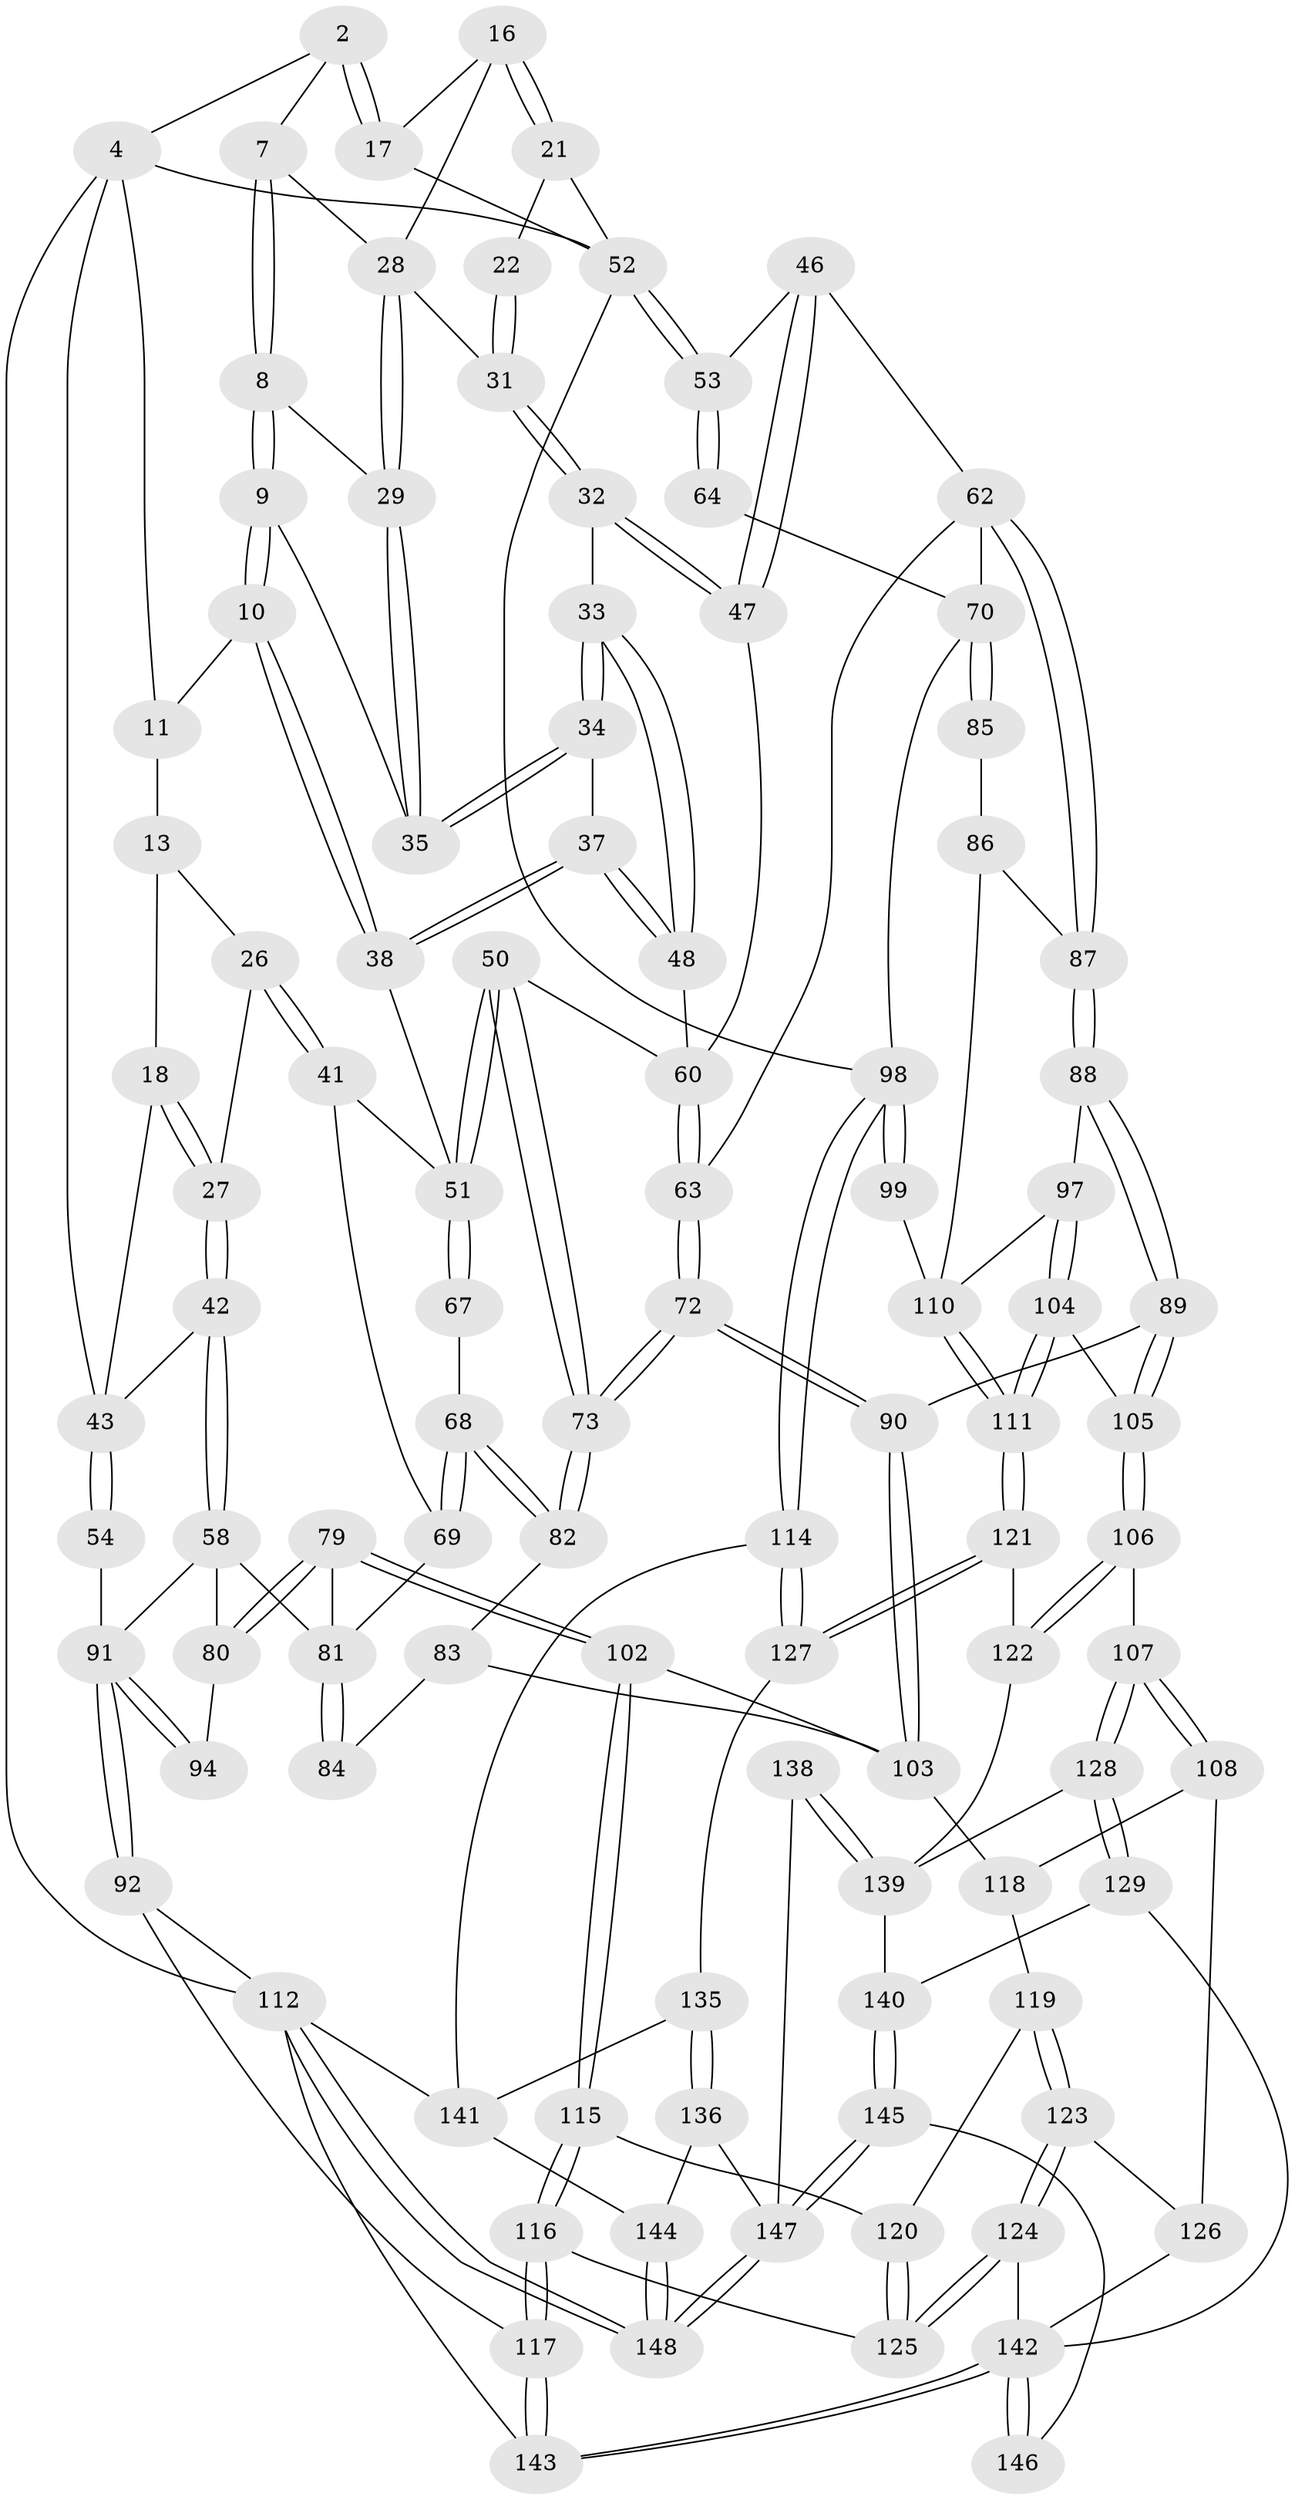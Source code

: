 // original degree distribution, {3: 0.013513513513513514, 6: 0.24324324324324326, 4: 0.25675675675675674, 5: 0.4864864864864865}
// Generated by graph-tools (version 1.1) at 2025/04/03/04/25 22:04:47]
// undirected, 103 vertices, 236 edges
graph export_dot {
graph [start="1"]
  node [color=gray90,style=filled];
  2 [pos="+1+0",super="+1"];
  4 [pos="+0+0",super="+3"];
  7 [pos="+0.6162250706964766+0"];
  8 [pos="+0.4620485667015546+0.13708817624203964"];
  9 [pos="+0.4397391914573011+0.16288554072183983"];
  10 [pos="+0.4348900062691622+0.16702198774848895"];
  11 [pos="+0.3513569217973467+0.14918651679381836",super="+6"];
  13 [pos="+0.1739100446108862+0",super="+12"];
  16 [pos="+0.8576501597150807+0.09013242438510889"];
  17 [pos="+0.9963370278197142+0.002573440788086915"];
  18 [pos="+0.13477635073346117+0.09117411577722441"];
  21 [pos="+0.8560180846003577+0.1945919735641105"];
  22 [pos="+0.8461835087430644+0.19733779842482352"];
  26 [pos="+0.27988714669427517+0.25803907101391665"];
  27 [pos="+0.2232666038961661+0.25799752083784466"];
  28 [pos="+0.6592338093123102+0.06802248047260304",super="+15"];
  29 [pos="+0.6144632048875799+0.15025077623099697"];
  31 [pos="+0.7393554192212329+0.2835117662746263",super="+30+23"];
  32 [pos="+0.7266338074967875+0.3184373513362664"];
  33 [pos="+0.6343564703513651+0.26460918313253623"];
  34 [pos="+0.5972895615297958+0.20876960288333155"];
  35 [pos="+0.6078556709733376+0.16576965907845553"];
  37 [pos="+0.5191674282377791+0.24305232611663014"];
  38 [pos="+0.46098774498276796+0.21068940150250556"];
  41 [pos="+0.318644896559129+0.33188557503607596"];
  42 [pos="+0.12969235480093871+0.2887670211806463"];
  43 [pos="+0.0676286836938723+0.2286523543478286",super="+20"];
  46 [pos="+0.7685142335785186+0.36170686003944724"];
  47 [pos="+0.727032274239843+0.32013120700145586"];
  48 [pos="+0.5209720685521675+0.36621117260757746"];
  50 [pos="+0.4913774605748494+0.41989873366462127"];
  51 [pos="+0.49020058187264887+0.41918986917135953",super="+39+40"];
  52 [pos="+1+0.4236808677386337",super="+36"];
  53 [pos="+1+0.3690963000500118",super="+44+45"];
  54 [pos="+0+0.28301226823876785"];
  58 [pos="+0.11962126107576454+0.3330191004485812",super="+57"];
  60 [pos="+0.6616767824060998+0.3639723010235596",super="+49"];
  62 [pos="+0.6883312019998509+0.5129081704174455",super="+61"];
  63 [pos="+0.6437928681249113+0.5062753202916225"];
  64 [pos="+0.8535838842643554+0.39986969201102446"];
  67 [pos="+0.35329518148724864+0.35390091772245924"];
  68 [pos="+0.31240184604105686+0.49735504714471607"];
  69 [pos="+0.2743539734126515+0.4901807901683001",super="+55"];
  70 [pos="+1+0.5265002265668998",super="+65+66"];
  72 [pos="+0.5158667614471883+0.5242133653102993"];
  73 [pos="+0.505828082263305+0.512948218761377"];
  79 [pos="+0.1469566853877172+0.6435171163693322"];
  80 [pos="+0.14577529953484203+0.6428413027938478",super="+76"];
  81 [pos="+0.2614743436500431+0.4960860358702228",super="+77+78"];
  82 [pos="+0.3585453997868556+0.5490974068420327"];
  83 [pos="+0.33286147711668385+0.5875623251843731"];
  84 [pos="+0.24341354391473255+0.558150673015151"];
  85 [pos="+0.8503354754227673+0.5428903470775279"];
  86 [pos="+0.8362069916009301+0.5648504822114776"];
  87 [pos="+0.7138010641287346+0.5654688853070349"];
  88 [pos="+0.7129949930484021+0.605867665737186"];
  89 [pos="+0.6679527158148311+0.6474734691838541"];
  90 [pos="+0.5215490203953838+0.5682911376089231"];
  91 [pos="+0+0.7851252251932989",super="+74"];
  92 [pos="+0+0.8341406382121591"];
  94 [pos="+0.04976326694273422+0.6171345672581765",super="+75"];
  97 [pos="+0.7563767907426704+0.6371803532756615"];
  98 [pos="+1+0.5686653478919647",super="+71"];
  99 [pos="+0.9315224901993221+0.6800454750155273"];
  102 [pos="+0.14840894337728347+0.6482038135466608"];
  103 [pos="+0.49995605799935416+0.6833867202020469",super="+101"];
  104 [pos="+0.7230815260892022+0.7132921818674376"];
  105 [pos="+0.6678883291071889+0.7130723090017832"];
  106 [pos="+0.6131845185976285+0.7744909008051203"];
  107 [pos="+0.5341058109428017+0.7597755750525135"];
  108 [pos="+0.5016435912920937+0.7246423165544138"];
  110 [pos="+0.8500059144377918+0.7329327797466304",super="+96+95"];
  111 [pos="+0.836083261962905+0.7679051330747036"];
  112 [pos="+1+1",super="+93"];
  114 [pos="+1+0.8091414878196495"];
  115 [pos="+0.08711007377352545+0.7884437807452154"];
  116 [pos="+0.07468435198259618+0.8080264791176869"];
  117 [pos="+0.03869295436196738+0.8196883650487373"];
  118 [pos="+0.3056290122027673+0.7008744745126992",super="+109"];
  119 [pos="+0.30110361588322265+0.7502973434641037"];
  120 [pos="+0.2743390993836078+0.7601356145031737"];
  121 [pos="+0.8363133218493491+0.7929668311458918"];
  122 [pos="+0.6472457895101519+0.8174566777702518"];
  123 [pos="+0.3119117855945709+0.7837407630832457"];
  124 [pos="+0.2676835888215318+0.9484530992707356"];
  125 [pos="+0.1642826964783746+0.8652477811548709"];
  126 [pos="+0.3958465376540654+0.8048275642632519"];
  127 [pos="+0.8380798288023578+0.7970240643751649"];
  128 [pos="+0.505845282521364+0.8503953251600634"];
  129 [pos="+0.4857385666353717+0.8906174463856802"];
  135 [pos="+0.8395060157729851+0.8221231751241543"];
  136 [pos="+0.7442747432521211+0.978377285362683"];
  138 [pos="+0.6933041769795086+0.9861080897743295"];
  139 [pos="+0.5609908864798827+0.9255344593079632",super="+134"];
  140 [pos="+0.5171378098222984+0.9218679805211747"];
  141 [pos="+0.9241148092340269+0.9053469774324769",super="+113"];
  142 [pos="+0.28505460865248977+1",super="+132+131+130"];
  143 [pos="+0.18485023973292372+1"];
  144 [pos="+0.8842939015093735+0.9626194755996631"];
  145 [pos="+0.5836061289032006+1"];
  146 [pos="+0.5818354500127197+1"];
  147 [pos="+0.6755657052165471+1",super="+137"];
  148 [pos="+1+1"];
  2 -- 17;
  2 -- 17;
  2 -- 7;
  2 -- 4;
  4 -- 112 [weight=2];
  4 -- 11;
  4 -- 43;
  4 -- 52;
  7 -- 8;
  7 -- 8;
  7 -- 28;
  8 -- 9;
  8 -- 9;
  8 -- 29;
  9 -- 10;
  9 -- 10;
  9 -- 35;
  10 -- 11;
  10 -- 38;
  10 -- 38;
  11 -- 13 [weight=2];
  13 -- 18;
  13 -- 26;
  16 -- 17;
  16 -- 21;
  16 -- 21;
  16 -- 28;
  17 -- 52;
  18 -- 27;
  18 -- 27;
  18 -- 43;
  21 -- 22;
  21 -- 52;
  22 -- 31 [weight=2];
  22 -- 31;
  26 -- 27;
  26 -- 41;
  26 -- 41;
  27 -- 42;
  27 -- 42;
  28 -- 29;
  28 -- 29;
  28 -- 31 [weight=2];
  29 -- 35;
  29 -- 35;
  31 -- 32;
  31 -- 32;
  32 -- 33;
  32 -- 47;
  32 -- 47;
  33 -- 34;
  33 -- 34;
  33 -- 48;
  33 -- 48;
  34 -- 35;
  34 -- 35;
  34 -- 37;
  37 -- 38;
  37 -- 38;
  37 -- 48;
  37 -- 48;
  38 -- 51;
  41 -- 51;
  41 -- 69;
  42 -- 43;
  42 -- 58;
  42 -- 58;
  43 -- 54 [weight=2];
  43 -- 54;
  46 -- 47;
  46 -- 47;
  46 -- 53;
  46 -- 62;
  47 -- 60;
  48 -- 60;
  50 -- 51;
  50 -- 51;
  50 -- 73;
  50 -- 73;
  50 -- 60;
  51 -- 67 [weight=2];
  51 -- 67;
  52 -- 53 [weight=2];
  52 -- 53;
  52 -- 98;
  53 -- 64 [weight=2];
  53 -- 64;
  54 -- 91;
  58 -- 91;
  58 -- 80;
  58 -- 81;
  60 -- 63;
  60 -- 63;
  62 -- 63;
  62 -- 87;
  62 -- 87;
  62 -- 70;
  63 -- 72;
  63 -- 72;
  64 -- 70;
  67 -- 68;
  68 -- 69;
  68 -- 69;
  68 -- 82;
  68 -- 82;
  69 -- 81 [weight=2];
  70 -- 85 [weight=2];
  70 -- 85;
  70 -- 98;
  72 -- 73;
  72 -- 73;
  72 -- 90;
  72 -- 90;
  73 -- 82;
  73 -- 82;
  79 -- 80;
  79 -- 80;
  79 -- 102;
  79 -- 102;
  79 -- 81;
  80 -- 94 [weight=2];
  81 -- 84 [weight=2];
  81 -- 84;
  82 -- 83;
  83 -- 84;
  83 -- 103;
  85 -- 86;
  86 -- 87;
  86 -- 110;
  87 -- 88;
  87 -- 88;
  88 -- 89;
  88 -- 89;
  88 -- 97;
  89 -- 90;
  89 -- 105;
  89 -- 105;
  90 -- 103;
  90 -- 103;
  91 -- 92;
  91 -- 92;
  91 -- 94 [weight=2];
  91 -- 94;
  92 -- 117;
  92 -- 112;
  97 -- 104;
  97 -- 104;
  97 -- 110;
  98 -- 99;
  98 -- 99;
  98 -- 114;
  98 -- 114;
  99 -- 110 [weight=2];
  102 -- 115;
  102 -- 115;
  102 -- 103;
  103 -- 118 [weight=2];
  104 -- 105;
  104 -- 111;
  104 -- 111;
  105 -- 106;
  105 -- 106;
  106 -- 107;
  106 -- 122;
  106 -- 122;
  107 -- 108;
  107 -- 108;
  107 -- 128;
  107 -- 128;
  108 -- 126;
  108 -- 118;
  110 -- 111;
  110 -- 111;
  111 -- 121;
  111 -- 121;
  112 -- 148;
  112 -- 148;
  112 -- 143;
  112 -- 141;
  114 -- 127;
  114 -- 127;
  114 -- 141;
  115 -- 116;
  115 -- 116;
  115 -- 120;
  116 -- 117;
  116 -- 117;
  116 -- 125;
  117 -- 143;
  117 -- 143;
  118 -- 119;
  119 -- 120;
  119 -- 123;
  119 -- 123;
  120 -- 125;
  120 -- 125;
  121 -- 122;
  121 -- 127;
  121 -- 127;
  122 -- 139;
  123 -- 124;
  123 -- 124;
  123 -- 126;
  124 -- 125;
  124 -- 125;
  124 -- 142;
  126 -- 142;
  127 -- 135;
  128 -- 129;
  128 -- 129;
  128 -- 139;
  129 -- 140;
  129 -- 142;
  135 -- 136;
  135 -- 136;
  135 -- 141;
  136 -- 144;
  136 -- 147;
  138 -- 139 [weight=2];
  138 -- 139;
  138 -- 147;
  139 -- 140;
  140 -- 145;
  140 -- 145;
  141 -- 144;
  142 -- 143;
  142 -- 143;
  142 -- 146 [weight=2];
  142 -- 146;
  144 -- 148;
  144 -- 148;
  145 -- 146;
  145 -- 147;
  145 -- 147;
  147 -- 148;
  147 -- 148;
}
